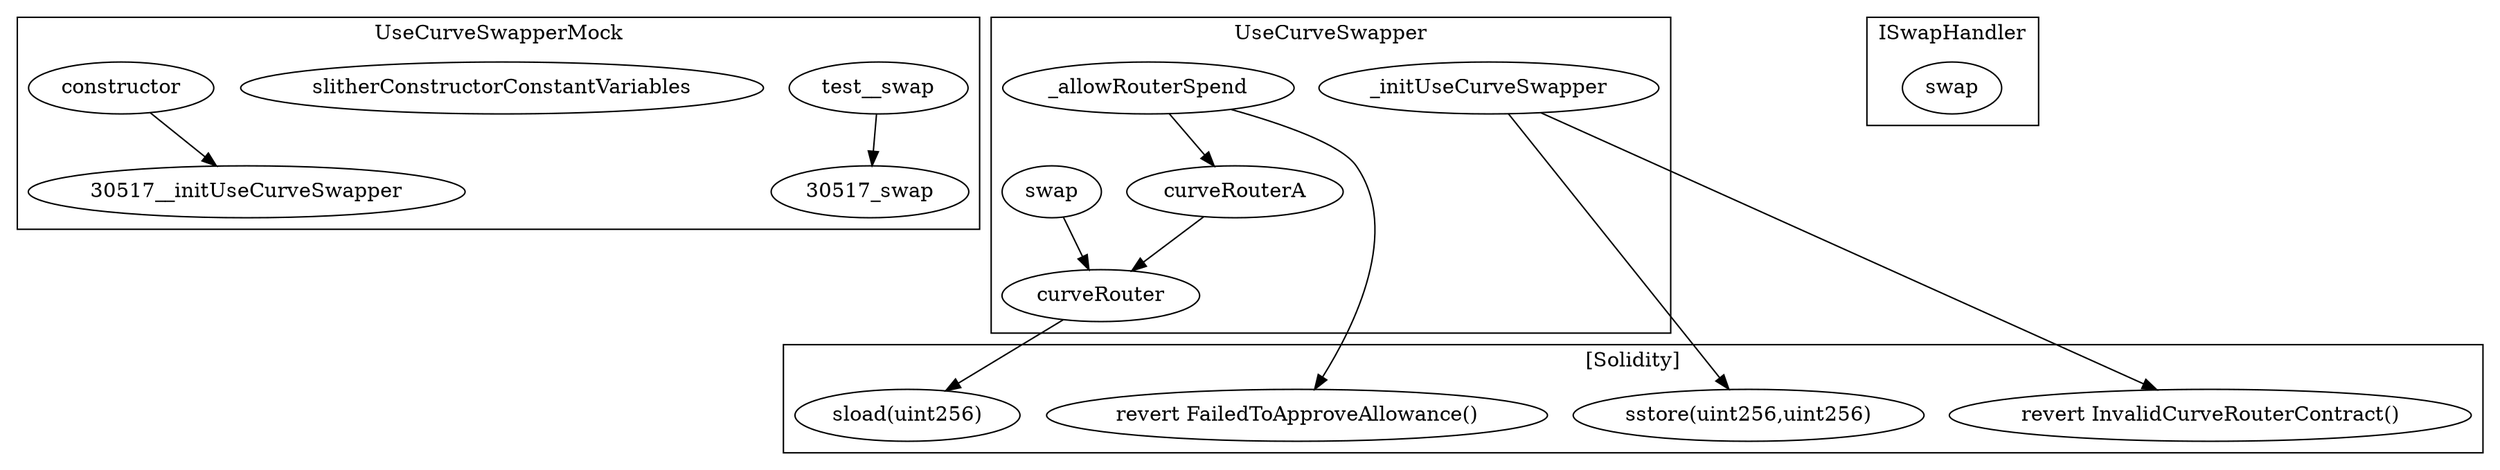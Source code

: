 strict digraph {
subgraph cluster_30517_UseCurveSwapperMock {
label = "UseCurveSwapperMock"
"30517_test__swap" [label="test__swap"]
"30517_slitherConstructorConstantVariables" [label="slitherConstructorConstantVariables"]
"30517_constructor" [label="constructor"]
"30517_constructor" -> "30517__initUseCurveSwapper"
"30517_test__swap" -> "30517_swap"
}subgraph cluster_30486_UseCurveSwapper {
label = "UseCurveSwapper"
"30486__initUseCurveSwapper" [label="_initUseCurveSwapper"]
"30486__allowRouterSpend" [label="_allowRouterSpend"]
"30486_swap" [label="swap"]
"30486_curveRouter" [label="curveRouter"]
"30486_curveRouterA" [label="curveRouterA"]
"30486_swap" -> "30486_curveRouter"
"30486__allowRouterSpend" -> "30486_curveRouterA"
"30486_curveRouterA" -> "30486_curveRouter"
}subgraph cluster_37815_ISwapHandler {
label = "ISwapHandler"
"37815_swap" [label="swap"]
}subgraph cluster_solidity {
label = "[Solidity]"
"revert InvalidCurveRouterContract()" 
"sload(uint256)" 
"revert FailedToApproveAllowance()" 
"sstore(uint256,uint256)" 
"30486_curveRouter" -> "sload(uint256)"
"30486__allowRouterSpend" -> "revert FailedToApproveAllowance()"
"30486__initUseCurveSwapper" -> "revert InvalidCurveRouterContract()"
"30486__initUseCurveSwapper" -> "sstore(uint256,uint256)"
}
}